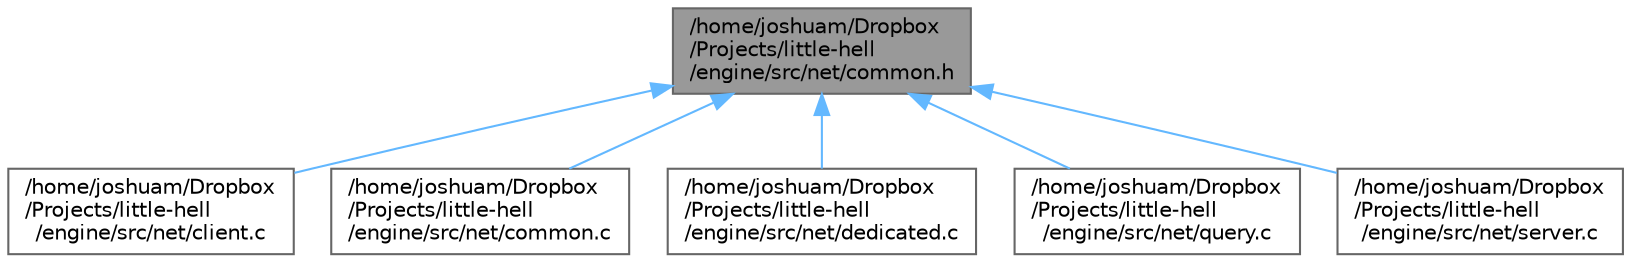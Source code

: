 digraph "/home/joshuam/Dropbox/Projects/little-hell/engine/src/net/common.h"
{
 // LATEX_PDF_SIZE
  bgcolor="transparent";
  edge [fontname=Helvetica,fontsize=10,labelfontname=Helvetica,labelfontsize=10];
  node [fontname=Helvetica,fontsize=10,shape=box,height=0.2,width=0.4];
  Node1 [label="/home/joshuam/Dropbox\l/Projects/little-hell\l/engine/src/net/common.h",height=0.2,width=0.4,color="gray40", fillcolor="grey60", style="filled", fontcolor="black",tooltip=" "];
  Node1 -> Node2 [dir="back",color="steelblue1",style="solid"];
  Node2 [label="/home/joshuam/Dropbox\l/Projects/little-hell\l/engine/src/net/client.c",height=0.2,width=0.4,color="grey40", fillcolor="white", style="filled",URL="$client_8c.html",tooltip=" "];
  Node1 -> Node3 [dir="back",color="steelblue1",style="solid"];
  Node3 [label="/home/joshuam/Dropbox\l/Projects/little-hell\l/engine/src/net/common.c",height=0.2,width=0.4,color="grey40", fillcolor="white", style="filled",URL="$common_8c.html",tooltip=" "];
  Node1 -> Node4 [dir="back",color="steelblue1",style="solid"];
  Node4 [label="/home/joshuam/Dropbox\l/Projects/little-hell\l/engine/src/net/dedicated.c",height=0.2,width=0.4,color="grey40", fillcolor="white", style="filled",URL="$dedicated_8c.html",tooltip=" "];
  Node1 -> Node5 [dir="back",color="steelblue1",style="solid"];
  Node5 [label="/home/joshuam/Dropbox\l/Projects/little-hell\l/engine/src/net/query.c",height=0.2,width=0.4,color="grey40", fillcolor="white", style="filled",URL="$query_8c.html",tooltip=" "];
  Node1 -> Node6 [dir="back",color="steelblue1",style="solid"];
  Node6 [label="/home/joshuam/Dropbox\l/Projects/little-hell\l/engine/src/net/server.c",height=0.2,width=0.4,color="grey40", fillcolor="white", style="filled",URL="$server_8c.html",tooltip=" "];
}
